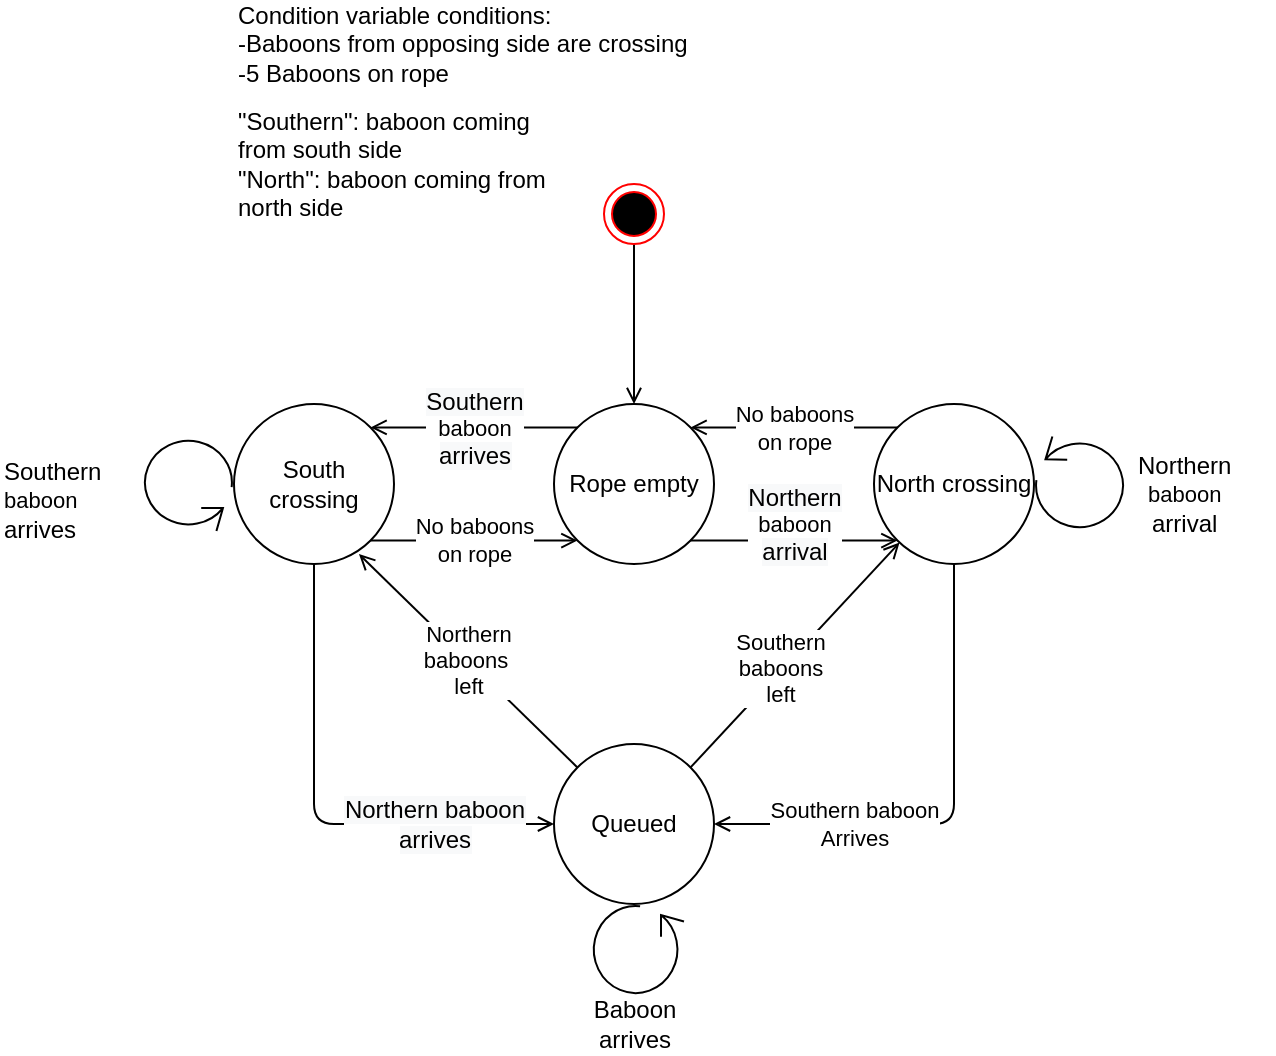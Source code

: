 <mxfile version="13.4.4" type="device"><diagram id="ALeN3ESjn1hW8d6sZPeE" name="Page-1"><mxGraphModel dx="981" dy="567" grid="1" gridSize="10" guides="1" tooltips="1" connect="1" arrows="1" fold="1" page="1" pageScale="1" pageWidth="850" pageHeight="1100" math="0" shadow="0"><root><mxCell id="0"/><mxCell id="1" parent="0"/><mxCell id="17Zl_poKncyc0aVJf8h--1" value="Rope empty" style="ellipse;whiteSpace=wrap;html=1;aspect=fixed;" parent="1" vertex="1"><mxGeometry x="360" y="240" width="80" height="80" as="geometry"/></mxCell><mxCell id="y3W5sbwN6jfiXisnRgkT-26" style="edgeStyle=orthogonalEdgeStyle;rounded=1;orthogonalLoop=1;jettySize=auto;html=1;exitX=0.5;exitY=1;exitDx=0;exitDy=0;entryX=1;entryY=0.5;entryDx=0;entryDy=0;endArrow=open;endFill=0;" edge="1" parent="1" source="17Zl_poKncyc0aVJf8h--2" target="y3W5sbwN6jfiXisnRgkT-21"><mxGeometry relative="1" as="geometry"/></mxCell><mxCell id="y3W5sbwN6jfiXisnRgkT-27" value="Southern baboon&lt;br&gt;Arrives" style="edgeLabel;html=1;align=center;verticalAlign=middle;resizable=0;points=[];" vertex="1" connectable="0" parent="y3W5sbwN6jfiXisnRgkT-26"><mxGeometry x="-0.089" y="3" relative="1" as="geometry"><mxPoint x="-53.03" y="16.21" as="offset"/></mxGeometry></mxCell><mxCell id="17Zl_poKncyc0aVJf8h--2" value="North crossing" style="ellipse;whiteSpace=wrap;html=1;aspect=fixed;" parent="1" vertex="1"><mxGeometry x="520" y="240" width="80" height="80" as="geometry"/></mxCell><mxCell id="17Zl_poKncyc0aVJf8h--3" value="&lt;span style=&quot;font-size: 12px ; background-color: rgb(248 , 249 , 250)&quot;&gt;Northern&lt;br&gt;&lt;/span&gt;baboon&lt;br style=&quot;font-size: 12px ; background-color: rgb(248 , 249 , 250)&quot;&gt;&lt;span style=&quot;font-size: 12px ; background-color: rgb(248 , 249 , 250)&quot;&gt;arrival&lt;/span&gt;" style="endArrow=open;html=1;endFill=0;exitX=1;exitY=1;exitDx=0;exitDy=0;entryX=0;entryY=1;entryDx=0;entryDy=0;" parent="1" source="17Zl_poKncyc0aVJf8h--1" target="17Zl_poKncyc0aVJf8h--2" edge="1"><mxGeometry y="8" width="50" height="50" relative="1" as="geometry"><mxPoint x="450" y="460" as="sourcePoint"/><mxPoint x="510" y="310" as="targetPoint"/><mxPoint as="offset"/></mxGeometry></mxCell><mxCell id="17Zl_poKncyc0aVJf8h--4" value="" style="endArrow=open;html=1;endFill=0;" parent="1" target="17Zl_poKncyc0aVJf8h--1" edge="1"><mxGeometry width="50" height="50" relative="1" as="geometry"><mxPoint x="400" y="160" as="sourcePoint"/><mxPoint x="370" y="120" as="targetPoint"/></mxGeometry></mxCell><mxCell id="17Zl_poKncyc0aVJf8h--6" value="&lt;span style=&quot;font-size: 12px ; background-color: rgb(248 , 249 , 250)&quot;&gt;Southern&lt;br&gt;&lt;/span&gt;baboon&lt;br style=&quot;font-size: 12px ; background-color: rgb(248 , 249 , 250)&quot;&gt;&lt;span style=&quot;font-size: 12px ; background-color: rgb(248 , 249 , 250)&quot;&gt;arrives&lt;/span&gt;" style="endArrow=open;html=1;endFill=0;entryX=1;entryY=0;entryDx=0;entryDy=0;exitX=0;exitY=0;exitDx=0;exitDy=0;" parent="1" source="17Zl_poKncyc0aVJf8h--1" target="17Zl_poKncyc0aVJf8h--5" edge="1"><mxGeometry width="50" height="50" relative="1" as="geometry"><mxPoint x="290" y="470" as="sourcePoint"/><mxPoint x="340" y="420" as="targetPoint"/></mxGeometry></mxCell><mxCell id="17Zl_poKncyc0aVJf8h--7" value="Condition variable conditions:&lt;br&gt;-Baboons from opposing side are crossing&lt;br&gt;-5 Baboons on rope" style="text;html=1;strokeColor=none;fillColor=none;align=left;verticalAlign=middle;whiteSpace=wrap;rounded=0;" parent="1" vertex="1"><mxGeometry x="200" y="40" width="240" height="40" as="geometry"/></mxCell><mxCell id="17Zl_poKncyc0aVJf8h--15" value="No baboons&lt;br&gt;on rope" style="endArrow=open;html=1;exitX=0;exitY=0;exitDx=0;exitDy=0;entryX=1;entryY=0;entryDx=0;entryDy=0;endFill=0;" parent="1" source="17Zl_poKncyc0aVJf8h--2" target="17Zl_poKncyc0aVJf8h--1" edge="1"><mxGeometry width="50" height="50" relative="1" as="geometry"><mxPoint x="470" y="370" as="sourcePoint"/><mxPoint x="520" y="320" as="targetPoint"/></mxGeometry></mxCell><mxCell id="17Zl_poKncyc0aVJf8h--17" value="No baboons&lt;br&gt;on rope" style="endArrow=open;html=1;exitX=1;exitY=1;exitDx=0;exitDy=0;entryX=0;entryY=1;entryDx=0;entryDy=0;endFill=0;" parent="1" source="17Zl_poKncyc0aVJf8h--5" target="17Zl_poKncyc0aVJf8h--1" edge="1"><mxGeometry width="50" height="50" relative="1" as="geometry"><mxPoint x="541.716" y="261.716" as="sourcePoint"/><mxPoint x="438.284" y="261.716" as="targetPoint"/></mxGeometry></mxCell><mxCell id="17Zl_poKncyc0aVJf8h--5" value="South&lt;br&gt;crossing" style="ellipse;whiteSpace=wrap;html=1;aspect=fixed;" parent="1" vertex="1"><mxGeometry x="200" y="240" width="80" height="80" as="geometry"/></mxCell><mxCell id="17Zl_poKncyc0aVJf8h--22" value="" style="ellipse;html=1;shape=endState;fillColor=#000000;strokeColor=#ff0000;" parent="1" vertex="1"><mxGeometry x="385" y="130" width="30" height="30" as="geometry"/></mxCell><mxCell id="17Zl_poKncyc0aVJf8h--34" value="&quot;Southern&quot;: baboon coming from south side&lt;br&gt;&quot;North&quot;: baboon coming from north side" style="text;html=1;strokeColor=none;fillColor=none;align=left;verticalAlign=middle;whiteSpace=wrap;rounded=0;" parent="1" vertex="1"><mxGeometry x="200" y="90" width="170" height="60" as="geometry"/></mxCell><mxCell id="y3W5sbwN6jfiXisnRgkT-19" value="" style="shape=mxgraph.bpmn.loop;html=1;outlineConnect=0;rotation=-90;" vertex="1" parent="1"><mxGeometry x="153" y="256.5" width="47" height="47" as="geometry"/></mxCell><mxCell id="y3W5sbwN6jfiXisnRgkT-20" value="&lt;span style=&quot;text-align: center&quot;&gt;Southern&lt;br&gt;&lt;/span&gt;&lt;span style=&quot;font-size: 11px ; text-align: center ; background-color: rgb(255 , 255 , 255)&quot;&gt;baboon&lt;/span&gt;&lt;br style=&quot;text-align: center&quot;&gt;&lt;span style=&quot;text-align: center&quot;&gt;arrives&lt;/span&gt;" style="text;whiteSpace=wrap;html=1;" vertex="1" parent="1"><mxGeometry x="83" y="260" width="70" height="40" as="geometry"/></mxCell><mxCell id="y3W5sbwN6jfiXisnRgkT-30" style="edgeStyle=none;rounded=0;orthogonalLoop=1;jettySize=auto;html=1;exitX=1;exitY=0;exitDx=0;exitDy=0;endArrow=open;endFill=0;" edge="1" parent="1" source="y3W5sbwN6jfiXisnRgkT-21" target="17Zl_poKncyc0aVJf8h--2"><mxGeometry relative="1" as="geometry"/></mxCell><mxCell id="y3W5sbwN6jfiXisnRgkT-31" value="Southern &lt;br&gt;baboons &lt;br&gt;left" style="edgeLabel;html=1;align=center;verticalAlign=middle;resizable=0;points=[];" vertex="1" connectable="0" parent="y3W5sbwN6jfiXisnRgkT-30"><mxGeometry x="-0.129" y="1" relative="1" as="geometry"><mxPoint as="offset"/></mxGeometry></mxCell><mxCell id="y3W5sbwN6jfiXisnRgkT-32" value="&lt;font face=&quot;helvetica&quot;&gt;Northern&lt;/font&gt;&lt;br style=&quot;color: rgb(0 , 0 , 0) ; font-family: &amp;#34;helvetica&amp;#34; ; font-size: 11px ; font-style: normal ; font-weight: 400 ; letter-spacing: normal ; text-align: center ; text-indent: 0px ; text-transform: none ; word-spacing: 0px&quot;&gt;&lt;span style=&quot;color: rgb(0 , 0 , 0) ; font-family: &amp;#34;helvetica&amp;#34; ; font-size: 11px ; font-style: normal ; font-weight: 400 ; letter-spacing: normal ; text-align: center ; text-indent: 0px ; text-transform: none ; word-spacing: 0px ; background-color: rgb(255 , 255 , 255) ; display: inline ; float: none&quot;&gt;baboons&lt;span&gt;&amp;nbsp;&lt;/span&gt;&lt;/span&gt;&lt;br style=&quot;color: rgb(0 , 0 , 0) ; font-family: &amp;#34;helvetica&amp;#34; ; font-size: 11px ; font-style: normal ; font-weight: 400 ; letter-spacing: normal ; text-align: center ; text-indent: 0px ; text-transform: none ; word-spacing: 0px&quot;&gt;&lt;span style=&quot;color: rgb(0 , 0 , 0) ; font-family: &amp;#34;helvetica&amp;#34; ; font-size: 11px ; font-style: normal ; font-weight: 400 ; letter-spacing: normal ; text-align: center ; text-indent: 0px ; text-transform: none ; word-spacing: 0px ; background-color: rgb(255 , 255 , 255) ; display: inline ; float: none&quot;&gt;left&lt;/span&gt;&lt;br&gt;" style="rounded=0;orthogonalLoop=1;jettySize=auto;html=1;exitX=0;exitY=0;exitDx=0;exitDy=0;entryX=0.781;entryY=0.938;entryDx=0;entryDy=0;entryPerimeter=0;endArrow=open;endFill=0;" edge="1" parent="1" source="y3W5sbwN6jfiXisnRgkT-21" target="17Zl_poKncyc0aVJf8h--5"><mxGeometry relative="1" as="geometry"/></mxCell><mxCell id="y3W5sbwN6jfiXisnRgkT-21" value="Queued" style="ellipse;whiteSpace=wrap;html=1;aspect=fixed;" vertex="1" parent="1"><mxGeometry x="360" y="410" width="80" height="80" as="geometry"/></mxCell><mxCell id="y3W5sbwN6jfiXisnRgkT-23" value="&lt;span style=&quot;font-size: 12px ; background-color: rgb(248 , 249 , 250)&quot;&gt;Northern baboon&lt;/span&gt;&lt;br style=&quot;font-size: 12px ; background-color: rgb(248 , 249 , 250)&quot;&gt;&lt;span style=&quot;font-size: 12px ; background-color: rgb(248 , 249 , 250)&quot;&gt;arrives&lt;/span&gt;" style="endArrow=open;html=1;endFill=0;exitX=0.5;exitY=1;exitDx=0;exitDy=0;entryX=0;entryY=0.5;entryDx=0;entryDy=0;edgeStyle=orthogonalEdgeStyle;" edge="1" parent="1" source="17Zl_poKncyc0aVJf8h--5" target="y3W5sbwN6jfiXisnRgkT-21"><mxGeometry x="0.52" width="50" height="50" relative="1" as="geometry"><mxPoint x="438.284" y="318.284" as="sourcePoint"/><mxPoint x="541.716" y="318.284" as="targetPoint"/><mxPoint as="offset"/></mxGeometry></mxCell><mxCell id="y3W5sbwN6jfiXisnRgkT-28" value="" style="shape=mxgraph.bpmn.loop;html=1;outlineConnect=0;rotation=91;" vertex="1" parent="1"><mxGeometry x="600" y="256.5" width="47" height="47" as="geometry"/></mxCell><mxCell id="y3W5sbwN6jfiXisnRgkT-29" value="&lt;div style=&quot;text-align: center&quot;&gt;&lt;span&gt;Northern&lt;br&gt;&lt;/span&gt;&lt;span style=&quot;font-size: 11px ; background-color: rgb(255 , 255 , 255)&quot;&gt;baboon&lt;/span&gt;&lt;br&gt;&lt;span&gt;arrival&lt;/span&gt;&lt;br&gt;&lt;/div&gt;" style="text;whiteSpace=wrap;html=1;" vertex="1" parent="1"><mxGeometry x="650" y="256.5" width="70" height="40" as="geometry"/></mxCell><mxCell id="y3W5sbwN6jfiXisnRgkT-33" value="" style="shape=mxgraph.bpmn.loop;html=1;outlineConnect=0;rotation=-180;" vertex="1" parent="1"><mxGeometry x="378" y="490" width="47" height="47" as="geometry"/></mxCell><mxCell id="2" value="Baboon&lt;br&gt;arrives" style="text;html=1;align=center;verticalAlign=middle;resizable=0;points=[];autosize=1;" vertex="1" parent="1"><mxGeometry x="370" y="535" width="60" height="30" as="geometry"/></mxCell></root></mxGraphModel></diagram></mxfile>